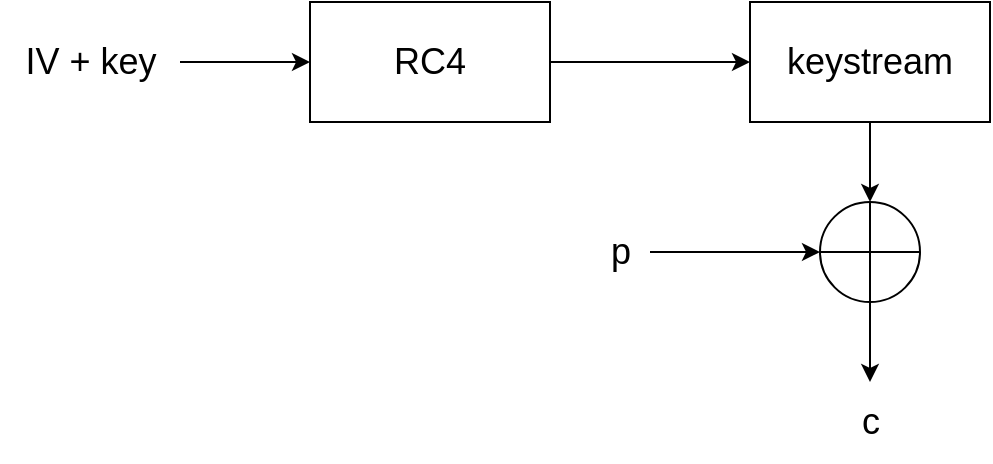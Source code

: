 <mxfile version="20.2.3" type="device"><diagram id="ALKlOQFeNYANiFsEcjlX" name="Page-1"><mxGraphModel dx="1422" dy="780" grid="1" gridSize="10" guides="1" tooltips="1" connect="1" arrows="1" fold="1" page="1" pageScale="1" pageWidth="850" pageHeight="1100" background="#ffffff" math="0" shadow="0"><root><mxCell id="0"/><mxCell id="1" parent="0"/><mxCell id="bKC0U8_z4w6zQqErZxGI-3" style="edgeStyle=orthogonalEdgeStyle;rounded=0;orthogonalLoop=1;jettySize=auto;html=1;entryX=0;entryY=0.5;entryDx=0;entryDy=0;fontSize=18;" edge="1" parent="1" source="bKC0U8_z4w6zQqErZxGI-1" target="bKC0U8_z4w6zQqErZxGI-2"><mxGeometry relative="1" as="geometry"/></mxCell><mxCell id="bKC0U8_z4w6zQqErZxGI-1" value="IV + key" style="text;html=1;align=center;verticalAlign=middle;resizable=0;points=[];autosize=1;strokeColor=none;fillColor=none;fontSize=18;" vertex="1" parent="1"><mxGeometry x="105" y="150" width="90" height="40" as="geometry"/></mxCell><mxCell id="bKC0U8_z4w6zQqErZxGI-4" style="edgeStyle=orthogonalEdgeStyle;rounded=0;orthogonalLoop=1;jettySize=auto;html=1;exitX=1;exitY=0.5;exitDx=0;exitDy=0;fontSize=18;" edge="1" parent="1" source="bKC0U8_z4w6zQqErZxGI-2" target="bKC0U8_z4w6zQqErZxGI-5"><mxGeometry relative="1" as="geometry"><mxPoint x="440" y="170" as="targetPoint"/></mxGeometry></mxCell><mxCell id="bKC0U8_z4w6zQqErZxGI-2" value="RC4" style="rounded=0;whiteSpace=wrap;html=1;fontSize=18;" vertex="1" parent="1"><mxGeometry x="260" y="140" width="120" height="60" as="geometry"/></mxCell><mxCell id="bKC0U8_z4w6zQqErZxGI-9" style="edgeStyle=orthogonalEdgeStyle;rounded=0;orthogonalLoop=1;jettySize=auto;html=1;exitX=0.5;exitY=1;exitDx=0;exitDy=0;entryX=0.5;entryY=0;entryDx=0;entryDy=0;fontSize=18;" edge="1" parent="1" source="bKC0U8_z4w6zQqErZxGI-5" target="bKC0U8_z4w6zQqErZxGI-6"><mxGeometry relative="1" as="geometry"/></mxCell><mxCell id="bKC0U8_z4w6zQqErZxGI-5" value="keystream" style="rounded=0;whiteSpace=wrap;html=1;fontSize=18;" vertex="1" parent="1"><mxGeometry x="480" y="140" width="120" height="60" as="geometry"/></mxCell><mxCell id="bKC0U8_z4w6zQqErZxGI-10" style="edgeStyle=orthogonalEdgeStyle;rounded=0;orthogonalLoop=1;jettySize=auto;html=1;exitX=0.5;exitY=1;exitDx=0;exitDy=0;fontSize=18;" edge="1" parent="1" source="bKC0U8_z4w6zQqErZxGI-6"><mxGeometry relative="1" as="geometry"><mxPoint x="540" y="330" as="targetPoint"/></mxGeometry></mxCell><mxCell id="bKC0U8_z4w6zQqErZxGI-6" value="" style="shape=orEllipse;perimeter=ellipsePerimeter;whiteSpace=wrap;html=1;backgroundOutline=1;fontSize=18;" vertex="1" parent="1"><mxGeometry x="515" y="240" width="50" height="50" as="geometry"/></mxCell><mxCell id="bKC0U8_z4w6zQqErZxGI-8" style="edgeStyle=orthogonalEdgeStyle;rounded=0;orthogonalLoop=1;jettySize=auto;html=1;entryX=0;entryY=0.5;entryDx=0;entryDy=0;fontSize=18;" edge="1" parent="1" source="bKC0U8_z4w6zQqErZxGI-7" target="bKC0U8_z4w6zQqErZxGI-6"><mxGeometry relative="1" as="geometry"/></mxCell><mxCell id="bKC0U8_z4w6zQqErZxGI-7" value="p" style="text;html=1;align=center;verticalAlign=middle;resizable=0;points=[];autosize=1;strokeColor=none;fillColor=none;fontSize=18;" vertex="1" parent="1"><mxGeometry x="400" y="245" width="30" height="40" as="geometry"/></mxCell><mxCell id="bKC0U8_z4w6zQqErZxGI-11" value="c" style="text;html=1;align=center;verticalAlign=middle;resizable=0;points=[];autosize=1;strokeColor=none;fillColor=none;fontSize=18;" vertex="1" parent="1"><mxGeometry x="525" y="330" width="30" height="40" as="geometry"/></mxCell></root></mxGraphModel></diagram></mxfile>